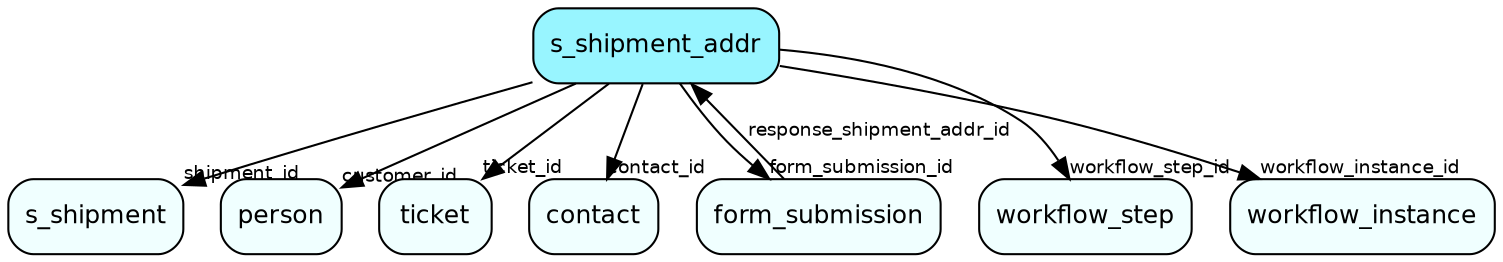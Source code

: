 digraph s_shipment_addr  {
node [shape = box style="rounded, filled" fontname = "Helvetica" fontsize = "12" ]
edge [fontname = "Helvetica" fontsize = "9"]

s_shipment_addr[fillcolor = "cadetblue1"]
s_shipment[fillcolor = "azure1"]
person[fillcolor = "azure1"]
ticket[fillcolor = "azure1"]
contact[fillcolor = "azure1"]
form_submission[fillcolor = "azure1"]
workflow_step[fillcolor = "azure1"]
workflow_instance[fillcolor = "azure1"]
s_shipment_addr -> s_shipment [headlabel = "shipment_id"]
s_shipment_addr -> person [headlabel = "customer_id"]
s_shipment_addr -> ticket [headlabel = "ticket_id"]
s_shipment_addr -> contact [headlabel = "contact_id"]
s_shipment_addr -> form_submission [headlabel = "form_submission_id"]
s_shipment_addr -> workflow_step [headlabel = "workflow_step_id"]
s_shipment_addr -> workflow_instance [headlabel = "workflow_instance_id"]
form_submission -> s_shipment_addr [label = "response_shipment_addr_id"]
}
